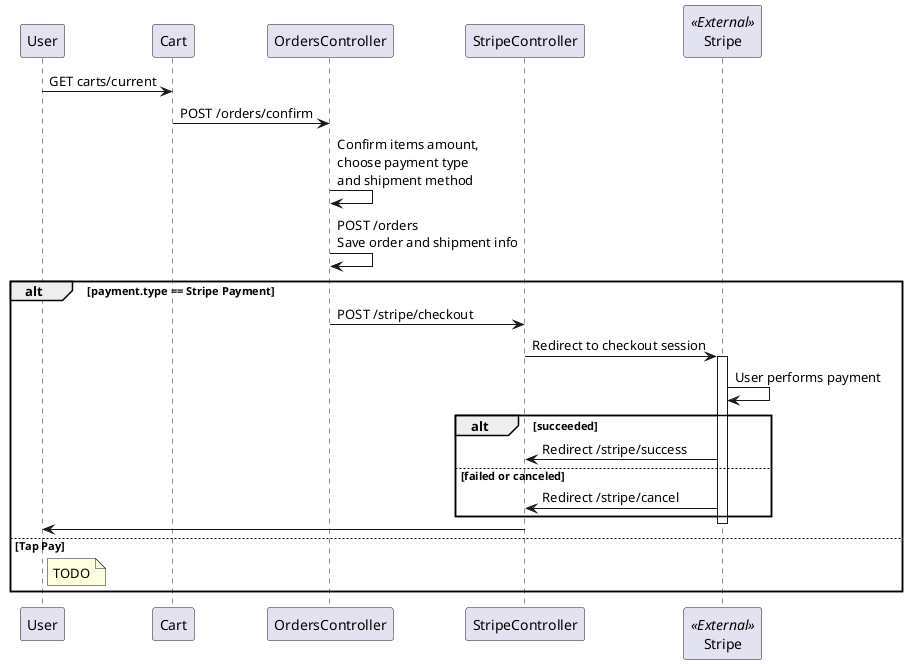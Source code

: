 @startuml OrderFlow
User->Cart: GET carts/current
Cart->OrdersController: POST /orders/confirm
OrdersController->OrdersController: Confirm items amount,\nchoose payment type\nand shipment method
OrdersController->OrdersController: POST /orders\nSave order and shipment info
alt payment.type == Stripe Payment
  OrdersController->StripeController: POST /stripe/checkout
  participant Stripe <<External>>
  StripeController->Stripe: Redirect to checkout session
  activate Stripe
  Stripe->Stripe: User performs payment
  alt succeeded
    Stripe->StripeController: Redirect /stripe/success
  else failed or canceled
    Stripe->StripeController: Redirect /stripe/cancel
  end
  deactivate Stripe
  StripeController->User
else Tap Pay
  note right of User: TODO
end
@enduml